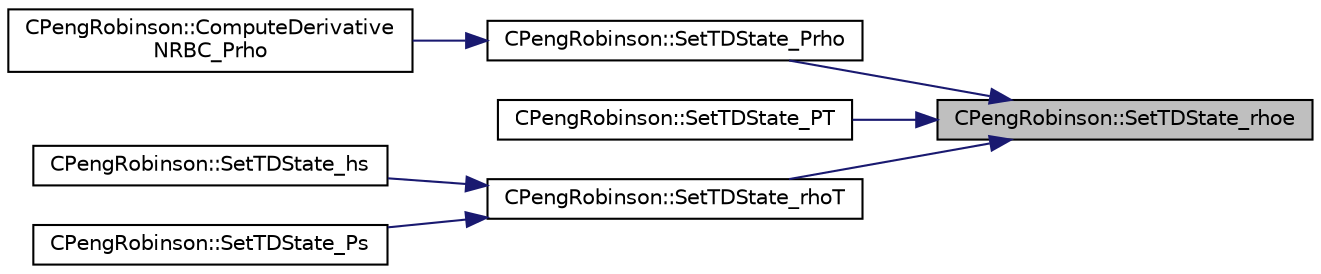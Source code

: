 digraph "CPengRobinson::SetTDState_rhoe"
{
 // LATEX_PDF_SIZE
  edge [fontname="Helvetica",fontsize="10",labelfontname="Helvetica",labelfontsize="10"];
  node [fontname="Helvetica",fontsize="10",shape=record];
  rankdir="RL";
  Node1 [label="CPengRobinson::SetTDState_rhoe",height=0.2,width=0.4,color="black", fillcolor="grey75", style="filled", fontcolor="black",tooltip="Set the Dimensionless State using Density and Internal Energy."];
  Node1 -> Node2 [dir="back",color="midnightblue",fontsize="10",style="solid",fontname="Helvetica"];
  Node2 [label="CPengRobinson::SetTDState_Prho",height=0.2,width=0.4,color="black", fillcolor="white", style="filled",URL="$classCPengRobinson.html#ae30277cdfc4a369da21988eb3c7fe235",tooltip="Set the Dimensionless State using Pressure and Density."];
  Node2 -> Node3 [dir="back",color="midnightblue",fontsize="10",style="solid",fontname="Helvetica"];
  Node3 [label="CPengRobinson::ComputeDerivative\lNRBC_Prho",height=0.2,width=0.4,color="black", fillcolor="white", style="filled",URL="$classCPengRobinson.html#acfedb20086ab07a828a8b5bcfe91aab0",tooltip="compute some derivatives of enthalpy and entropy needed for subsonic inflow BC"];
  Node1 -> Node4 [dir="back",color="midnightblue",fontsize="10",style="solid",fontname="Helvetica"];
  Node4 [label="CPengRobinson::SetTDState_PT",height=0.2,width=0.4,color="black", fillcolor="white", style="filled",URL="$classCPengRobinson.html#ac17b82e23de9fc2fcd4e4ea4fa410b57",tooltip="Set the Dimensionless State using Pressure and Temperature."];
  Node1 -> Node5 [dir="back",color="midnightblue",fontsize="10",style="solid",fontname="Helvetica"];
  Node5 [label="CPengRobinson::SetTDState_rhoT",height=0.2,width=0.4,color="black", fillcolor="white", style="filled",URL="$classCPengRobinson.html#a72c901fe82cb7fe63df2b185c9a2a5dc",tooltip="virtual member that would be different for each gas model implemented"];
  Node5 -> Node6 [dir="back",color="midnightblue",fontsize="10",style="solid",fontname="Helvetica"];
  Node6 [label="CPengRobinson::SetTDState_hs",height=0.2,width=0.4,color="black", fillcolor="white", style="filled",URL="$classCPengRobinson.html#a904a269891a9c1bc9275a1d0619d24c4",tooltip="virtual member that would be different for each gas model implemented"];
  Node5 -> Node7 [dir="back",color="midnightblue",fontsize="10",style="solid",fontname="Helvetica"];
  Node7 [label="CPengRobinson::SetTDState_Ps",height=0.2,width=0.4,color="black", fillcolor="white", style="filled",URL="$classCPengRobinson.html#a63fdf3cb25aacb491f24b0ddbc2bab41",tooltip="Set the Dimensionless State using Pressure and Entropy."];
}
